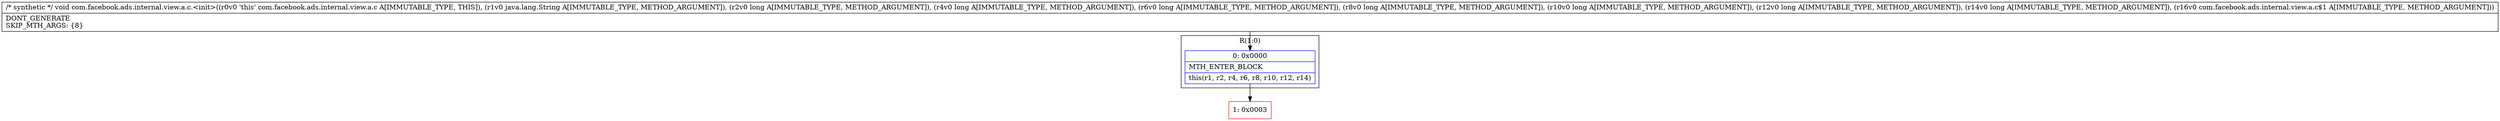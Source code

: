 digraph "CFG forcom.facebook.ads.internal.view.a.c.\<init\>(Ljava\/lang\/String;JJJJJJJLcom\/facebook\/ads\/internal\/view\/a\/c$1;)V" {
subgraph cluster_Region_1468593850 {
label = "R(1:0)";
node [shape=record,color=blue];
Node_0 [shape=record,label="{0\:\ 0x0000|MTH_ENTER_BLOCK\l|this(r1, r2, r4, r6, r8, r10, r12, r14)\l}"];
}
Node_1 [shape=record,color=red,label="{1\:\ 0x0003}"];
MethodNode[shape=record,label="{\/* synthetic *\/ void com.facebook.ads.internal.view.a.c.\<init\>((r0v0 'this' com.facebook.ads.internal.view.a.c A[IMMUTABLE_TYPE, THIS]), (r1v0 java.lang.String A[IMMUTABLE_TYPE, METHOD_ARGUMENT]), (r2v0 long A[IMMUTABLE_TYPE, METHOD_ARGUMENT]), (r4v0 long A[IMMUTABLE_TYPE, METHOD_ARGUMENT]), (r6v0 long A[IMMUTABLE_TYPE, METHOD_ARGUMENT]), (r8v0 long A[IMMUTABLE_TYPE, METHOD_ARGUMENT]), (r10v0 long A[IMMUTABLE_TYPE, METHOD_ARGUMENT]), (r12v0 long A[IMMUTABLE_TYPE, METHOD_ARGUMENT]), (r14v0 long A[IMMUTABLE_TYPE, METHOD_ARGUMENT]), (r16v0 com.facebook.ads.internal.view.a.c$1 A[IMMUTABLE_TYPE, METHOD_ARGUMENT]))  | DONT_GENERATE\lSKIP_MTH_ARGS: \{8\}\l}"];
MethodNode -> Node_0;
Node_0 -> Node_1;
}

